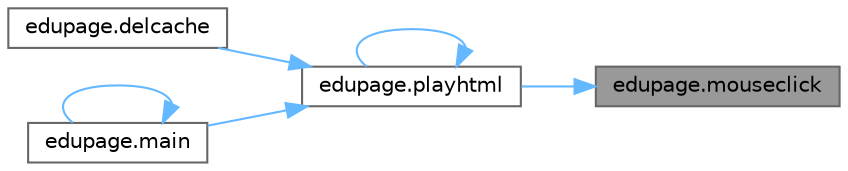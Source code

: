 digraph "edupage.mouseclick"
{
 // LATEX_PDF_SIZE
  bgcolor="transparent";
  edge [fontname=Helvetica,fontsize=10,labelfontname=Helvetica,labelfontsize=10];
  node [fontname=Helvetica,fontsize=10,shape=box,height=0.2,width=0.4];
  rankdir="RL";
  Node1 [label="edupage.mouseclick",height=0.2,width=0.4,color="gray40", fillcolor="grey60", style="filled", fontcolor="black",tooltip=" "];
  Node1 -> Node2 [dir="back",color="steelblue1",style="solid"];
  Node2 [label="edupage.playhtml",height=0.2,width=0.4,color="grey40", fillcolor="white", style="filled",URL="$d0/d52/namespaceedupage.html#a33f41efcd3eb007421b3e63b542940ba",tooltip=" "];
  Node2 -> Node3 [dir="back",color="steelblue1",style="solid"];
  Node3 [label="edupage.delcache",height=0.2,width=0.4,color="grey40", fillcolor="white", style="filled",URL="$d0/d52/namespaceedupage.html#af3edba33bdd8d0c84716b44bce6cfcd6",tooltip=" "];
  Node2 -> Node4 [dir="back",color="steelblue1",style="solid"];
  Node4 [label="edupage.main",height=0.2,width=0.4,color="grey40", fillcolor="white", style="filled",URL="$d0/d52/namespaceedupage.html#a119d208fce33ca55d6b605c22dbcd534",tooltip=" "];
  Node4 -> Node4 [dir="back",color="steelblue1",style="solid"];
  Node2 -> Node2 [dir="back",color="steelblue1",style="solid"];
}
